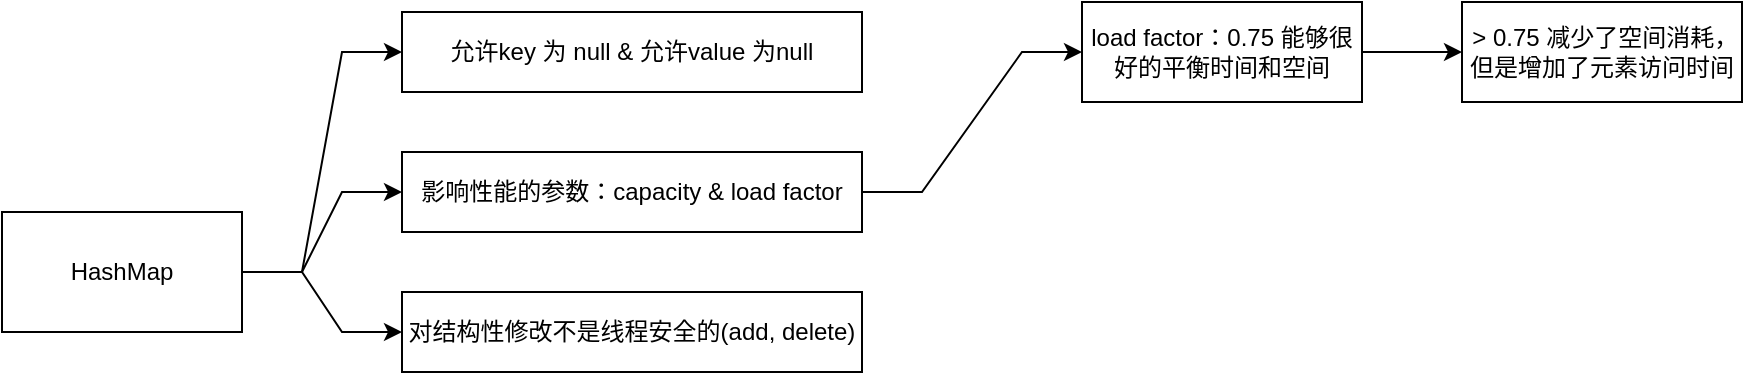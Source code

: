 <mxfile version="14.7.9" type="github" pages="6">
  <diagram id="p9fW9EU6NrqQkCEAsCpv" name="HashMap特性">
    <mxGraphModel dx="946" dy="614" grid="1" gridSize="10" guides="1" tooltips="1" connect="1" arrows="1" fold="1" page="1" pageScale="1" pageWidth="827" pageHeight="1169" math="0" shadow="0">
      <root>
        <mxCell id="EeXHLTtBkfIOa3GdazBh-0" />
        <mxCell id="EeXHLTtBkfIOa3GdazBh-1" parent="EeXHLTtBkfIOa3GdazBh-0" />
        <mxCell id="EeXHLTtBkfIOa3GdazBh-4" value="" style="edgeStyle=entityRelationEdgeStyle;rounded=0;orthogonalLoop=1;jettySize=auto;html=1;" parent="EeXHLTtBkfIOa3GdazBh-1" source="EeXHLTtBkfIOa3GdazBh-2" target="EeXHLTtBkfIOa3GdazBh-3" edge="1">
          <mxGeometry relative="1" as="geometry" />
        </mxCell>
        <mxCell id="EeXHLTtBkfIOa3GdazBh-6" style="edgeStyle=entityRelationEdgeStyle;rounded=0;orthogonalLoop=1;jettySize=auto;html=1;exitX=1;exitY=0.5;exitDx=0;exitDy=0;entryX=0;entryY=0.5;entryDx=0;entryDy=0;" parent="EeXHLTtBkfIOa3GdazBh-1" source="EeXHLTtBkfIOa3GdazBh-2" target="EeXHLTtBkfIOa3GdazBh-5" edge="1">
          <mxGeometry relative="1" as="geometry" />
        </mxCell>
        <mxCell id="EeXHLTtBkfIOa3GdazBh-12" style="edgeStyle=entityRelationEdgeStyle;rounded=0;orthogonalLoop=1;jettySize=auto;html=1;exitX=1;exitY=0.5;exitDx=0;exitDy=0;" parent="EeXHLTtBkfIOa3GdazBh-1" source="EeXHLTtBkfIOa3GdazBh-2" target="EeXHLTtBkfIOa3GdazBh-11" edge="1">
          <mxGeometry relative="1" as="geometry" />
        </mxCell>
        <mxCell id="EeXHLTtBkfIOa3GdazBh-2" value="HashMap" style="rounded=0;whiteSpace=wrap;html=1;" parent="EeXHLTtBkfIOa3GdazBh-1" vertex="1">
          <mxGeometry x="80" y="240" width="120" height="60" as="geometry" />
        </mxCell>
        <mxCell id="EeXHLTtBkfIOa3GdazBh-3" value="允许key 为 null &amp;amp; 允许value 为null" style="rounded=0;whiteSpace=wrap;html=1;" parent="EeXHLTtBkfIOa3GdazBh-1" vertex="1">
          <mxGeometry x="280" y="140" width="230" height="40" as="geometry" />
        </mxCell>
        <mxCell id="EeXHLTtBkfIOa3GdazBh-8" value="" style="edgeStyle=entityRelationEdgeStyle;rounded=0;orthogonalLoop=1;jettySize=auto;html=1;" parent="EeXHLTtBkfIOa3GdazBh-1" source="EeXHLTtBkfIOa3GdazBh-5" target="EeXHLTtBkfIOa3GdazBh-7" edge="1">
          <mxGeometry relative="1" as="geometry" />
        </mxCell>
        <mxCell id="EeXHLTtBkfIOa3GdazBh-5" value="影响性能的参数：capacity &amp;amp; load factor" style="rounded=0;whiteSpace=wrap;html=1;" parent="EeXHLTtBkfIOa3GdazBh-1" vertex="1">
          <mxGeometry x="280" y="210" width="230" height="40" as="geometry" />
        </mxCell>
        <mxCell id="EeXHLTtBkfIOa3GdazBh-10" value="" style="edgeStyle=entityRelationEdgeStyle;rounded=0;orthogonalLoop=1;jettySize=auto;html=1;" parent="EeXHLTtBkfIOa3GdazBh-1" source="EeXHLTtBkfIOa3GdazBh-7" target="EeXHLTtBkfIOa3GdazBh-9" edge="1">
          <mxGeometry relative="1" as="geometry" />
        </mxCell>
        <mxCell id="EeXHLTtBkfIOa3GdazBh-7" value="load factor：0.75 能够很好的平衡时间和空间" style="rounded=0;whiteSpace=wrap;html=1;" parent="EeXHLTtBkfIOa3GdazBh-1" vertex="1">
          <mxGeometry x="620" y="135" width="140" height="50" as="geometry" />
        </mxCell>
        <mxCell id="EeXHLTtBkfIOa3GdazBh-9" value="&amp;nbsp;&amp;gt; 0.75 减少了空间消耗，但是增加了元素访问时间" style="rounded=0;whiteSpace=wrap;html=1;" parent="EeXHLTtBkfIOa3GdazBh-1" vertex="1">
          <mxGeometry x="810" y="135" width="140" height="50" as="geometry" />
        </mxCell>
        <mxCell id="EeXHLTtBkfIOa3GdazBh-11" value="对结构性修改不是线程安全的(add, delete)" style="rounded=0;whiteSpace=wrap;html=1;" parent="EeXHLTtBkfIOa3GdazBh-1" vertex="1">
          <mxGeometry x="280" y="280" width="230" height="40" as="geometry" />
        </mxCell>
      </root>
    </mxGraphModel>
  </diagram>
  <diagram id="hzfjIlR3qatyx32ulYAV" name="HashMap-put">
    <mxGraphModel dx="946" dy="614" grid="1" gridSize="10" guides="1" tooltips="1" connect="1" arrows="1" fold="1" page="1" pageScale="1" pageWidth="827" pageHeight="1169" math="0" shadow="0">
      <root>
        <mxCell id="0" />
        <mxCell id="1" parent="0" />
        <mxCell id="SUs-a6CJwETZ14rcJxrB-38" value="" style="rounded=0;whiteSpace=wrap;html=1;strokeColor=#FF421C;fillColor=none;" parent="1" vertex="1">
          <mxGeometry x="199" y="970" width="430" height="576" as="geometry" />
        </mxCell>
        <mxCell id="SUs-a6CJwETZ14rcJxrB-83" style="edgeStyle=orthogonalEdgeStyle;rounded=0;orthogonalLoop=1;jettySize=auto;html=1;exitX=0.25;exitY=1;exitDx=0;exitDy=0;" parent="1" source="SUs-a6CJwETZ14rcJxrB-64" target="SUs-a6CJwETZ14rcJxrB-61" edge="1">
          <mxGeometry relative="1" as="geometry" />
        </mxCell>
        <mxCell id="SUs-a6CJwETZ14rcJxrB-64" value="" style="rounded=0;whiteSpace=wrap;html=1;strokeColor=#000000;fillColor=none;" parent="1" vertex="1">
          <mxGeometry x="223" y="1328" width="335" height="92" as="geometry" />
        </mxCell>
        <mxCell id="SUs-a6CJwETZ14rcJxrB-12" value="" style="rounded=0;whiteSpace=wrap;html=1;fillColor=none;dashed=1;strokeColor=#FF421C;" parent="1" vertex="1">
          <mxGeometry x="217" y="130" width="190" height="210" as="geometry" />
        </mxCell>
        <mxCell id="SUs-a6CJwETZ14rcJxrB-3" value="" style="edgeStyle=orthogonalEdgeStyle;rounded=0;orthogonalLoop=1;jettySize=auto;html=1;" parent="1" source="SUs-a6CJwETZ14rcJxrB-1" target="SUs-a6CJwETZ14rcJxrB-2" edge="1">
          <mxGeometry relative="1" as="geometry" />
        </mxCell>
        <mxCell id="SUs-a6CJwETZ14rcJxrB-1" value="put" style="rounded=0;whiteSpace=wrap;html=1;" parent="1" vertex="1">
          <mxGeometry x="267" y="70" width="80" height="30" as="geometry" />
        </mxCell>
        <mxCell id="SUs-a6CJwETZ14rcJxrB-5" value="" style="edgeStyle=orthogonalEdgeStyle;rounded=0;orthogonalLoop=1;jettySize=auto;html=1;" parent="1" source="SUs-a6CJwETZ14rcJxrB-2" target="SUs-a6CJwETZ14rcJxrB-4" edge="1">
          <mxGeometry relative="1" as="geometry" />
        </mxCell>
        <mxCell id="SUs-a6CJwETZ14rcJxrB-2" value="table为空？" style="rhombus;whiteSpace=wrap;html=1;" parent="1" vertex="1">
          <mxGeometry x="252" y="150" width="110" height="60" as="geometry" />
        </mxCell>
        <mxCell id="SUs-a6CJwETZ14rcJxrB-7" value="" style="edgeStyle=orthogonalEdgeStyle;rounded=0;orthogonalLoop=1;jettySize=auto;html=1;" parent="1" source="SUs-a6CJwETZ14rcJxrB-4" target="SUs-a6CJwETZ14rcJxrB-6" edge="1">
          <mxGeometry relative="1" as="geometry" />
        </mxCell>
        <mxCell id="SUs-a6CJwETZ14rcJxrB-4" value="调用resize，可以初始化table" style="rounded=0;whiteSpace=wrap;html=1;" parent="1" vertex="1">
          <mxGeometry x="252" y="260" width="110" height="50" as="geometry" />
        </mxCell>
        <mxCell id="SUs-a6CJwETZ14rcJxrB-11" value="" style="edgeStyle=orthogonalEdgeStyle;rounded=0;orthogonalLoop=1;jettySize=auto;html=1;" parent="1" source="SUs-a6CJwETZ14rcJxrB-6" target="SUs-a6CJwETZ14rcJxrB-10" edge="1">
          <mxGeometry relative="1" as="geometry" />
        </mxCell>
        <mxCell id="SUs-a6CJwETZ14rcJxrB-6" value="计算key的hash值 i" style="rounded=0;whiteSpace=wrap;html=1;" parent="1" vertex="1">
          <mxGeometry x="243" y="380" width="128" height="40" as="geometry" />
        </mxCell>
        <mxCell id="SUs-a6CJwETZ14rcJxrB-14" value="&lt;font style=&quot;font-size: 12px&quot;&gt;Y&lt;/font&gt;" style="edgeStyle=orthogonalEdgeStyle;rounded=0;orthogonalLoop=1;jettySize=auto;html=1;" parent="1" source="SUs-a6CJwETZ14rcJxrB-10" target="SUs-a6CJwETZ14rcJxrB-13" edge="1">
          <mxGeometry relative="1" as="geometry" />
        </mxCell>
        <mxCell id="SUs-a6CJwETZ14rcJxrB-16" value="" style="edgeStyle=orthogonalEdgeStyle;rounded=0;orthogonalLoop=1;jettySize=auto;html=1;" parent="1" source="SUs-a6CJwETZ14rcJxrB-10" edge="1">
          <mxGeometry relative="1" as="geometry">
            <mxPoint x="307" y="610" as="targetPoint" />
          </mxGeometry>
        </mxCell>
        <mxCell id="SUs-a6CJwETZ14rcJxrB-17" value="N" style="text;html=1;align=center;verticalAlign=middle;resizable=0;points=[];;labelBackgroundColor=#ffffff;" parent="SUs-a6CJwETZ14rcJxrB-16" vertex="1" connectable="0">
          <mxGeometry x="-0.12" relative="1" as="geometry">
            <mxPoint as="offset" />
          </mxGeometry>
        </mxCell>
        <mxCell id="SUs-a6CJwETZ14rcJxrB-10" value="槽 ( table[ i ] ) 空？" style="rhombus;whiteSpace=wrap;html=1;" parent="1" vertex="1">
          <mxGeometry x="234.5" y="480" width="145" height="60" as="geometry" />
        </mxCell>
        <mxCell id="SUs-a6CJwETZ14rcJxrB-13" value="table[ i ] = new Node" style="rounded=0;whiteSpace=wrap;html=1;" parent="1" vertex="1">
          <mxGeometry x="467" y="490" width="128" height="40" as="geometry" />
        </mxCell>
        <mxCell id="SUs-a6CJwETZ14rcJxrB-22" value="&lt;font style=&quot;font-size: 12px&quot;&gt;Y&lt;/font&gt;" style="edgeStyle=orthogonalEdgeStyle;rounded=0;orthogonalLoop=1;jettySize=auto;html=1;entryX=0;entryY=0.5;entryDx=0;entryDy=0;" parent="1" source="SUs-a6CJwETZ14rcJxrB-18" target="SUs-a6CJwETZ14rcJxrB-20" edge="1">
          <mxGeometry relative="1" as="geometry">
            <mxPoint x="448.5" y="655" as="targetPoint" />
          </mxGeometry>
        </mxCell>
        <mxCell id="SUs-a6CJwETZ14rcJxrB-24" value="&lt;font style=&quot;font-size: 12px&quot;&gt;N&lt;/font&gt;" style="edgeStyle=orthogonalEdgeStyle;rounded=0;orthogonalLoop=1;jettySize=auto;html=1;entryX=0.5;entryY=0;entryDx=0;entryDy=0;" parent="1" source="SUs-a6CJwETZ14rcJxrB-18" target="SUs-a6CJwETZ14rcJxrB-26" edge="1">
          <mxGeometry relative="1" as="geometry">
            <mxPoint x="307" y="790" as="targetPoint" />
          </mxGeometry>
        </mxCell>
        <mxCell id="SUs-a6CJwETZ14rcJxrB-18" value="判断 table[ i ] 和当前key相同？" style="rhombus;whiteSpace=wrap;html=1;" parent="1" vertex="1">
          <mxGeometry x="245.5" y="610" width="123" height="90" as="geometry" />
        </mxCell>
        <mxCell id="SUs-a6CJwETZ14rcJxrB-20" value="e = p = table[ i ]" style="rounded=0;whiteSpace=wrap;html=1;" parent="1" vertex="1">
          <mxGeometry x="467" y="635" width="128" height="40" as="geometry" />
        </mxCell>
        <mxCell id="SUs-a6CJwETZ14rcJxrB-29" value="" style="edgeStyle=orthogonalEdgeStyle;rounded=0;orthogonalLoop=1;jettySize=auto;html=1;entryX=0;entryY=0.5;entryDx=0;entryDy=0;" parent="1" source="SUs-a6CJwETZ14rcJxrB-26" target="SUs-a6CJwETZ14rcJxrB-27" edge="1">
          <mxGeometry relative="1" as="geometry">
            <mxPoint x="453" y="840" as="targetPoint" />
          </mxGeometry>
        </mxCell>
        <mxCell id="SUs-a6CJwETZ14rcJxrB-30" value="Y" style="text;html=1;align=center;verticalAlign=middle;resizable=0;points=[];;labelBackgroundColor=#ffffff;" parent="SUs-a6CJwETZ14rcJxrB-29" vertex="1" connectable="0">
          <mxGeometry x="0.106" y="-1" relative="1" as="geometry">
            <mxPoint as="offset" />
          </mxGeometry>
        </mxCell>
        <mxCell id="SUs-a6CJwETZ14rcJxrB-32" value="" style="edgeStyle=orthogonalEdgeStyle;rounded=0;orthogonalLoop=1;jettySize=auto;html=1;entryX=0.25;entryY=0;entryDx=0;entryDy=0;" parent="1" source="SUs-a6CJwETZ14rcJxrB-26" target="SUs-a6CJwETZ14rcJxrB-38" edge="1">
          <mxGeometry relative="1" as="geometry">
            <mxPoint x="307" y="960" as="targetPoint" />
            <Array as="points" />
          </mxGeometry>
        </mxCell>
        <mxCell id="SUs-a6CJwETZ14rcJxrB-33" value="N" style="text;html=1;align=center;verticalAlign=middle;resizable=0;points=[];;labelBackgroundColor=#ffffff;" parent="SUs-a6CJwETZ14rcJxrB-32" vertex="1" connectable="0">
          <mxGeometry x="-0.114" relative="1" as="geometry">
            <mxPoint as="offset" />
          </mxGeometry>
        </mxCell>
        <mxCell id="SUs-a6CJwETZ14rcJxrB-26" value="当前节点是树节点？" style="rhombus;whiteSpace=wrap;html=1;" parent="1" vertex="1">
          <mxGeometry x="241" y="790" width="132" height="100" as="geometry" />
        </mxCell>
        <mxCell id="SUs-a6CJwETZ14rcJxrB-27" value="把该节点添加到树中" style="rounded=0;whiteSpace=wrap;html=1;" parent="1" vertex="1">
          <mxGeometry x="467" y="820" width="128" height="40" as="geometry" />
        </mxCell>
        <mxCell id="SUs-a6CJwETZ14rcJxrB-35" value="此时已经说明这个节点是链表节点" style="text;html=1;strokeColor=none;fillColor=none;align=center;verticalAlign=middle;whiteSpace=wrap;rounded=0;dashed=1;" parent="1" vertex="1">
          <mxGeometry x="190" y="910" width="102" height="30" as="geometry" />
        </mxCell>
        <mxCell id="SUs-a6CJwETZ14rcJxrB-68" style="edgeStyle=orthogonalEdgeStyle;rounded=0;orthogonalLoop=1;jettySize=auto;html=1;exitX=0.25;exitY=1;exitDx=0;exitDy=0;entryX=0.5;entryY=0;entryDx=0;entryDy=0;" parent="1" source="SUs-a6CJwETZ14rcJxrB-38" target="SUs-a6CJwETZ14rcJxrB-67" edge="1">
          <mxGeometry relative="1" as="geometry" />
        </mxCell>
        <mxCell id="SUs-a6CJwETZ14rcJxrB-45" style="edgeStyle=orthogonalEdgeStyle;rounded=0;orthogonalLoop=1;jettySize=auto;html=1;exitX=0.5;exitY=1;exitDx=0;exitDy=0;entryX=0.5;entryY=0;entryDx=0;entryDy=0;" parent="1" source="SUs-a6CJwETZ14rcJxrB-41" target="SUs-a6CJwETZ14rcJxrB-44" edge="1">
          <mxGeometry relative="1" as="geometry" />
        </mxCell>
        <mxCell id="SUs-a6CJwETZ14rcJxrB-41" value="当前节点table[ i ]" style="rounded=0;whiteSpace=wrap;html=1;strokeColor=#000000;fillColor=none;" parent="1" vertex="1">
          <mxGeometry x="259" y="990" width="96" height="30" as="geometry" />
        </mxCell>
        <mxCell id="SUs-a6CJwETZ14rcJxrB-49" value="" style="edgeStyle=orthogonalEdgeStyle;rounded=0;orthogonalLoop=1;jettySize=auto;html=1;" parent="1" source="SUs-a6CJwETZ14rcJxrB-44" target="SUs-a6CJwETZ14rcJxrB-48" edge="1">
          <mxGeometry relative="1" as="geometry" />
        </mxCell>
        <mxCell id="SUs-a6CJwETZ14rcJxrB-50" value="N" style="text;html=1;align=center;verticalAlign=middle;resizable=0;points=[];;labelBackgroundColor=#ffffff;" parent="SUs-a6CJwETZ14rcJxrB-49" vertex="1" connectable="0">
          <mxGeometry x="-0.171" y="1" relative="1" as="geometry">
            <mxPoint as="offset" />
          </mxGeometry>
        </mxCell>
        <mxCell id="SUs-a6CJwETZ14rcJxrB-44" value="有后继节点？" style="rhombus;whiteSpace=wrap;html=1;" parent="1" vertex="1">
          <mxGeometry x="244" y="1060" width="126" height="70" as="geometry" />
        </mxCell>
        <mxCell id="SUs-a6CJwETZ14rcJxrB-65" value="" style="edgeStyle=orthogonalEdgeStyle;rounded=0;orthogonalLoop=1;jettySize=auto;html=1;entryX=0.25;entryY=0;entryDx=0;entryDy=0;" parent="1" source="SUs-a6CJwETZ14rcJxrB-48" target="SUs-a6CJwETZ14rcJxrB-64" edge="1">
          <mxGeometry relative="1" as="geometry" />
        </mxCell>
        <mxCell id="SUs-a6CJwETZ14rcJxrB-48" value="创建新的Node作为后继节点" style="rounded=0;whiteSpace=wrap;html=1;strokeColor=#000000;fillColor=none;" parent="1" vertex="1">
          <mxGeometry x="247" y="1200" width="120" height="60" as="geometry" />
        </mxCell>
        <mxCell id="SUs-a6CJwETZ14rcJxrB-54" value="" style="edgeStyle=orthogonalEdgeStyle;rounded=0;orthogonalLoop=1;jettySize=auto;html=1;entryX=0;entryY=0.5;entryDx=0;entryDy=0;" parent="1" source="SUs-a6CJwETZ14rcJxrB-51" target="SUs-a6CJwETZ14rcJxrB-55" edge="1">
          <mxGeometry relative="1" as="geometry">
            <mxPoint x="450" y="1375" as="targetPoint" />
          </mxGeometry>
        </mxCell>
        <mxCell id="SUs-a6CJwETZ14rcJxrB-56" value="Y" style="text;html=1;align=center;verticalAlign=middle;resizable=0;points=[];;labelBackgroundColor=#ffffff;" parent="SUs-a6CJwETZ14rcJxrB-54" vertex="1" connectable="0">
          <mxGeometry x="-0.246" y="1" relative="1" as="geometry">
            <mxPoint as="offset" />
          </mxGeometry>
        </mxCell>
        <mxCell id="SUs-a6CJwETZ14rcJxrB-51" value="节点树大于7" style="rhombus;whiteSpace=wrap;html=1;" parent="1" vertex="1">
          <mxGeometry x="244" y="1340" width="126" height="70" as="geometry" />
        </mxCell>
        <mxCell id="SUs-a6CJwETZ14rcJxrB-55" value="转成红黑树" style="rounded=0;whiteSpace=wrap;html=1;strokeColor=#000000;fillColor=none;" parent="1" vertex="1">
          <mxGeometry x="431" y="1357.5" width="100" height="35" as="geometry" />
        </mxCell>
        <mxCell id="SUs-a6CJwETZ14rcJxrB-80" style="edgeStyle=orthogonalEdgeStyle;rounded=0;orthogonalLoop=1;jettySize=auto;html=1;exitX=0.5;exitY=1;exitDx=0;exitDy=0;entryX=0.249;entryY=0.955;entryDx=0;entryDy=0;entryPerimeter=0;" parent="1" source="SUs-a6CJwETZ14rcJxrB-61" edge="1">
          <mxGeometry relative="1" as="geometry">
            <mxPoint x="307" y="1546" as="targetPoint" />
          </mxGeometry>
        </mxCell>
        <mxCell id="SUs-a6CJwETZ14rcJxrB-84" value="Y" style="text;html=1;align=center;verticalAlign=middle;resizable=0;points=[];;labelBackgroundColor=#ffffff;" parent="SUs-a6CJwETZ14rcJxrB-80" vertex="1" connectable="0">
          <mxGeometry x="-0.2" relative="1" as="geometry">
            <mxPoint as="offset" />
          </mxGeometry>
        </mxCell>
        <mxCell id="SUs-a6CJwETZ14rcJxrB-61" value="找到当前key？" style="rhombus;whiteSpace=wrap;html=1;" parent="1" vertex="1">
          <mxGeometry x="244" y="1441" width="126" height="70" as="geometry" />
        </mxCell>
        <mxCell id="SUs-a6CJwETZ14rcJxrB-70" value="" style="edgeStyle=orthogonalEdgeStyle;rounded=0;orthogonalLoop=1;jettySize=auto;html=1;entryX=0;entryY=0.5;entryDx=0;entryDy=0;" parent="1" source="SUs-a6CJwETZ14rcJxrB-67" target="SUs-a6CJwETZ14rcJxrB-71" edge="1">
          <mxGeometry relative="1" as="geometry">
            <mxPoint x="467" y="1645" as="targetPoint" />
          </mxGeometry>
        </mxCell>
        <mxCell id="SUs-a6CJwETZ14rcJxrB-73" value="" style="edgeStyle=orthogonalEdgeStyle;rounded=0;orthogonalLoop=1;jettySize=auto;html=1;entryX=0.5;entryY=0;entryDx=0;entryDy=0;" parent="1" source="SUs-a6CJwETZ14rcJxrB-67" target="SUs-a6CJwETZ14rcJxrB-74" edge="1">
          <mxGeometry relative="1" as="geometry">
            <mxPoint x="307" y="1770" as="targetPoint" />
          </mxGeometry>
        </mxCell>
        <mxCell id="SUs-a6CJwETZ14rcJxrB-75" value="N" style="text;html=1;align=center;verticalAlign=middle;resizable=0;points=[];;labelBackgroundColor=#ffffff;" parent="SUs-a6CJwETZ14rcJxrB-73" vertex="1" connectable="0">
          <mxGeometry x="-0.012" relative="1" as="geometry">
            <mxPoint as="offset" />
          </mxGeometry>
        </mxCell>
        <mxCell id="SUs-a6CJwETZ14rcJxrB-67" value="是否需要扩容？" style="rhombus;whiteSpace=wrap;html=1;strokeColor=#000000;fillColor=none;" parent="1" vertex="1">
          <mxGeometry x="227" y="1600" width="160" height="90" as="geometry" />
        </mxCell>
        <mxCell id="SUs-a6CJwETZ14rcJxrB-76" style="edgeStyle=orthogonalEdgeStyle;rounded=0;orthogonalLoop=1;jettySize=auto;html=1;exitX=1;exitY=0.5;exitDx=0;exitDy=0;entryX=1;entryY=0.5;entryDx=0;entryDy=0;" parent="1" source="SUs-a6CJwETZ14rcJxrB-71" target="SUs-a6CJwETZ14rcJxrB-74" edge="1">
          <mxGeometry relative="1" as="geometry" />
        </mxCell>
        <mxCell id="SUs-a6CJwETZ14rcJxrB-71" value="扩容" style="rounded=0;whiteSpace=wrap;html=1;strokeColor=#000000;fillColor=none;" parent="1" vertex="1">
          <mxGeometry x="481" y="1615" width="120" height="60" as="geometry" />
        </mxCell>
        <mxCell id="SUs-a6CJwETZ14rcJxrB-74" value="结束" style="rounded=0;whiteSpace=wrap;html=1;strokeColor=#000000;fillColor=none;" parent="1" vertex="1">
          <mxGeometry x="246.5" y="1773" width="120" height="60" as="geometry" />
        </mxCell>
        <mxCell id="SUs-a6CJwETZ14rcJxrB-82" value="链表循环" style="text;html=1;align=center;verticalAlign=middle;resizable=0;points=[];;autosize=1;" parent="1" vertex="1">
          <mxGeometry x="552" y="955" width="60" height="20" as="geometry" />
        </mxCell>
        <mxCell id="SUs-a6CJwETZ14rcJxrB-85" value="&lt;h1&gt;PUT&lt;/h1&gt;&lt;p&gt;Lorem ipsum dolor sit amet, consectetur adipisicing elit, sed do eiusmod tempor incididunt ut labore et dolore magna aliqua.&lt;/p&gt;" style="text;html=1;strokeColor=none;fillColor=none;spacing=5;spacingTop=-20;whiteSpace=wrap;overflow=hidden;rounded=0;" parent="1" vertex="1">
          <mxGeometry x="436" y="120" width="190" height="120" as="geometry" />
        </mxCell>
      </root>
    </mxGraphModel>
  </diagram>
  <diagram name="HashMap-get" id="yykM8dNvPueR-fUnLYyE">
    <mxGraphModel dx="1426" dy="794" grid="1" gridSize="10" guides="1" tooltips="1" connect="1" arrows="1" fold="1" page="1" pageScale="1" pageWidth="827" pageHeight="1169" math="0" shadow="0">
      <root>
        <mxCell id="BCgKLMXGdi2alAqjuUeB-0" />
        <mxCell id="BCgKLMXGdi2alAqjuUeB-1" parent="BCgKLMXGdi2alAqjuUeB-0" />
        <mxCell id="BCgKLMXGdi2alAqjuUeB-2" value="" style="rounded=0;whiteSpace=wrap;html=1;strokeColor=#FF421C;fillColor=none;" vertex="1" parent="BCgKLMXGdi2alAqjuUeB-1">
          <mxGeometry x="199" y="970" width="430" height="576" as="geometry" />
        </mxCell>
        <mxCell id="BCgKLMXGdi2alAqjuUeB-3" style="edgeStyle=orthogonalEdgeStyle;rounded=0;orthogonalLoop=1;jettySize=auto;html=1;exitX=0.25;exitY=1;exitDx=0;exitDy=0;" edge="1" parent="BCgKLMXGdi2alAqjuUeB-1" source="BCgKLMXGdi2alAqjuUeB-4" target="BCgKLMXGdi2alAqjuUeB-44">
          <mxGeometry relative="1" as="geometry" />
        </mxCell>
        <mxCell id="BCgKLMXGdi2alAqjuUeB-4" value="" style="rounded=0;whiteSpace=wrap;html=1;strokeColor=#000000;fillColor=none;" vertex="1" parent="BCgKLMXGdi2alAqjuUeB-1">
          <mxGeometry x="223" y="1328" width="335" height="92" as="geometry" />
        </mxCell>
        <mxCell id="BCgKLMXGdi2alAqjuUeB-5" value="" style="rounded=0;whiteSpace=wrap;html=1;fillColor=none;dashed=1;strokeColor=#FF421C;" vertex="1" parent="BCgKLMXGdi2alAqjuUeB-1">
          <mxGeometry x="217" y="130" width="190" height="210" as="geometry" />
        </mxCell>
        <mxCell id="BCgKLMXGdi2alAqjuUeB-6" value="" style="edgeStyle=orthogonalEdgeStyle;rounded=0;orthogonalLoop=1;jettySize=auto;html=1;" edge="1" parent="BCgKLMXGdi2alAqjuUeB-1" source="BCgKLMXGdi2alAqjuUeB-7" target="BCgKLMXGdi2alAqjuUeB-9">
          <mxGeometry relative="1" as="geometry" />
        </mxCell>
        <mxCell id="BCgKLMXGdi2alAqjuUeB-7" value="put" style="rounded=0;whiteSpace=wrap;html=1;" vertex="1" parent="BCgKLMXGdi2alAqjuUeB-1">
          <mxGeometry x="267" y="70" width="80" height="30" as="geometry" />
        </mxCell>
        <mxCell id="BCgKLMXGdi2alAqjuUeB-8" value="" style="edgeStyle=orthogonalEdgeStyle;rounded=0;orthogonalLoop=1;jettySize=auto;html=1;" edge="1" parent="BCgKLMXGdi2alAqjuUeB-1" source="BCgKLMXGdi2alAqjuUeB-9" target="BCgKLMXGdi2alAqjuUeB-11">
          <mxGeometry relative="1" as="geometry" />
        </mxCell>
        <mxCell id="BCgKLMXGdi2alAqjuUeB-9" value="table为空？" style="rhombus;whiteSpace=wrap;html=1;" vertex="1" parent="BCgKLMXGdi2alAqjuUeB-1">
          <mxGeometry x="252" y="150" width="110" height="60" as="geometry" />
        </mxCell>
        <mxCell id="BCgKLMXGdi2alAqjuUeB-10" value="" style="edgeStyle=orthogonalEdgeStyle;rounded=0;orthogonalLoop=1;jettySize=auto;html=1;" edge="1" parent="BCgKLMXGdi2alAqjuUeB-1" source="BCgKLMXGdi2alAqjuUeB-11" target="BCgKLMXGdi2alAqjuUeB-13">
          <mxGeometry relative="1" as="geometry" />
        </mxCell>
        <mxCell id="BCgKLMXGdi2alAqjuUeB-11" value="调用resize，可以初始化table" style="rounded=0;whiteSpace=wrap;html=1;" vertex="1" parent="BCgKLMXGdi2alAqjuUeB-1">
          <mxGeometry x="252" y="260" width="110" height="50" as="geometry" />
        </mxCell>
        <mxCell id="BCgKLMXGdi2alAqjuUeB-12" value="" style="edgeStyle=orthogonalEdgeStyle;rounded=0;orthogonalLoop=1;jettySize=auto;html=1;" edge="1" parent="BCgKLMXGdi2alAqjuUeB-1" source="BCgKLMXGdi2alAqjuUeB-13" target="BCgKLMXGdi2alAqjuUeB-17">
          <mxGeometry relative="1" as="geometry" />
        </mxCell>
        <mxCell id="BCgKLMXGdi2alAqjuUeB-13" value="计算key的hash值 i" style="rounded=0;whiteSpace=wrap;html=1;" vertex="1" parent="BCgKLMXGdi2alAqjuUeB-1">
          <mxGeometry x="243" y="380" width="128" height="40" as="geometry" />
        </mxCell>
        <mxCell id="BCgKLMXGdi2alAqjuUeB-14" value="&lt;font style=&quot;font-size: 12px&quot;&gt;Y&lt;/font&gt;" style="edgeStyle=orthogonalEdgeStyle;rounded=0;orthogonalLoop=1;jettySize=auto;html=1;" edge="1" parent="BCgKLMXGdi2alAqjuUeB-1" source="BCgKLMXGdi2alAqjuUeB-17" target="BCgKLMXGdi2alAqjuUeB-18">
          <mxGeometry relative="1" as="geometry" />
        </mxCell>
        <mxCell id="BCgKLMXGdi2alAqjuUeB-15" value="" style="edgeStyle=orthogonalEdgeStyle;rounded=0;orthogonalLoop=1;jettySize=auto;html=1;" edge="1" parent="BCgKLMXGdi2alAqjuUeB-1" source="BCgKLMXGdi2alAqjuUeB-17">
          <mxGeometry relative="1" as="geometry">
            <mxPoint x="307" y="610" as="targetPoint" />
          </mxGeometry>
        </mxCell>
        <mxCell id="BCgKLMXGdi2alAqjuUeB-16" value="N" style="text;html=1;align=center;verticalAlign=middle;resizable=0;points=[];;labelBackgroundColor=#ffffff;" vertex="1" connectable="0" parent="BCgKLMXGdi2alAqjuUeB-15">
          <mxGeometry x="-0.12" relative="1" as="geometry">
            <mxPoint as="offset" />
          </mxGeometry>
        </mxCell>
        <mxCell id="BCgKLMXGdi2alAqjuUeB-17" value="槽 ( table[ i ] ) 空？" style="rhombus;whiteSpace=wrap;html=1;" vertex="1" parent="BCgKLMXGdi2alAqjuUeB-1">
          <mxGeometry x="234.5" y="480" width="145" height="60" as="geometry" />
        </mxCell>
        <mxCell id="BCgKLMXGdi2alAqjuUeB-18" value="table[ i ] = new Node" style="rounded=0;whiteSpace=wrap;html=1;" vertex="1" parent="BCgKLMXGdi2alAqjuUeB-1">
          <mxGeometry x="467" y="490" width="128" height="40" as="geometry" />
        </mxCell>
        <mxCell id="BCgKLMXGdi2alAqjuUeB-19" value="&lt;font style=&quot;font-size: 12px&quot;&gt;Y&lt;/font&gt;" style="edgeStyle=orthogonalEdgeStyle;rounded=0;orthogonalLoop=1;jettySize=auto;html=1;entryX=0;entryY=0.5;entryDx=0;entryDy=0;" edge="1" parent="BCgKLMXGdi2alAqjuUeB-1" source="BCgKLMXGdi2alAqjuUeB-21" target="BCgKLMXGdi2alAqjuUeB-22">
          <mxGeometry relative="1" as="geometry">
            <mxPoint x="448.5" y="655" as="targetPoint" />
          </mxGeometry>
        </mxCell>
        <mxCell id="BCgKLMXGdi2alAqjuUeB-20" value="&lt;font style=&quot;font-size: 12px&quot;&gt;N&lt;/font&gt;" style="edgeStyle=orthogonalEdgeStyle;rounded=0;orthogonalLoop=1;jettySize=auto;html=1;entryX=0.5;entryY=0;entryDx=0;entryDy=0;" edge="1" parent="BCgKLMXGdi2alAqjuUeB-1" source="BCgKLMXGdi2alAqjuUeB-21" target="BCgKLMXGdi2alAqjuUeB-27">
          <mxGeometry relative="1" as="geometry">
            <mxPoint x="307" y="790" as="targetPoint" />
          </mxGeometry>
        </mxCell>
        <mxCell id="BCgKLMXGdi2alAqjuUeB-21" value="判断 table[ i ] 和当前key相同？" style="rhombus;whiteSpace=wrap;html=1;" vertex="1" parent="BCgKLMXGdi2alAqjuUeB-1">
          <mxGeometry x="245.5" y="610" width="123" height="90" as="geometry" />
        </mxCell>
        <mxCell id="BCgKLMXGdi2alAqjuUeB-22" value="e = p = table[ i ]" style="rounded=0;whiteSpace=wrap;html=1;" vertex="1" parent="BCgKLMXGdi2alAqjuUeB-1">
          <mxGeometry x="467" y="635" width="128" height="40" as="geometry" />
        </mxCell>
        <mxCell id="BCgKLMXGdi2alAqjuUeB-23" value="" style="edgeStyle=orthogonalEdgeStyle;rounded=0;orthogonalLoop=1;jettySize=auto;html=1;entryX=0;entryY=0.5;entryDx=0;entryDy=0;" edge="1" parent="BCgKLMXGdi2alAqjuUeB-1" source="BCgKLMXGdi2alAqjuUeB-27" target="BCgKLMXGdi2alAqjuUeB-28">
          <mxGeometry relative="1" as="geometry">
            <mxPoint x="453" y="840" as="targetPoint" />
          </mxGeometry>
        </mxCell>
        <mxCell id="BCgKLMXGdi2alAqjuUeB-24" value="Y" style="text;html=1;align=center;verticalAlign=middle;resizable=0;points=[];;labelBackgroundColor=#ffffff;" vertex="1" connectable="0" parent="BCgKLMXGdi2alAqjuUeB-23">
          <mxGeometry x="0.106" y="-1" relative="1" as="geometry">
            <mxPoint as="offset" />
          </mxGeometry>
        </mxCell>
        <mxCell id="BCgKLMXGdi2alAqjuUeB-25" value="" style="edgeStyle=orthogonalEdgeStyle;rounded=0;orthogonalLoop=1;jettySize=auto;html=1;entryX=0.25;entryY=0;entryDx=0;entryDy=0;" edge="1" parent="BCgKLMXGdi2alAqjuUeB-1" source="BCgKLMXGdi2alAqjuUeB-27" target="BCgKLMXGdi2alAqjuUeB-2">
          <mxGeometry relative="1" as="geometry">
            <mxPoint x="307" y="960" as="targetPoint" />
            <Array as="points" />
          </mxGeometry>
        </mxCell>
        <mxCell id="BCgKLMXGdi2alAqjuUeB-26" value="N" style="text;html=1;align=center;verticalAlign=middle;resizable=0;points=[];;labelBackgroundColor=#ffffff;" vertex="1" connectable="0" parent="BCgKLMXGdi2alAqjuUeB-25">
          <mxGeometry x="-0.114" relative="1" as="geometry">
            <mxPoint as="offset" />
          </mxGeometry>
        </mxCell>
        <mxCell id="BCgKLMXGdi2alAqjuUeB-27" value="当前节点是树节点？" style="rhombus;whiteSpace=wrap;html=1;" vertex="1" parent="BCgKLMXGdi2alAqjuUeB-1">
          <mxGeometry x="241" y="790" width="132" height="100" as="geometry" />
        </mxCell>
        <mxCell id="BCgKLMXGdi2alAqjuUeB-28" value="把该节点添加到树中" style="rounded=0;whiteSpace=wrap;html=1;" vertex="1" parent="BCgKLMXGdi2alAqjuUeB-1">
          <mxGeometry x="467" y="820" width="128" height="40" as="geometry" />
        </mxCell>
        <mxCell id="BCgKLMXGdi2alAqjuUeB-29" value="此时已经说明这个节点是链表节点" style="text;html=1;strokeColor=none;fillColor=none;align=center;verticalAlign=middle;whiteSpace=wrap;rounded=0;dashed=1;" vertex="1" parent="BCgKLMXGdi2alAqjuUeB-1">
          <mxGeometry x="190" y="910" width="102" height="30" as="geometry" />
        </mxCell>
        <mxCell id="BCgKLMXGdi2alAqjuUeB-30" style="edgeStyle=orthogonalEdgeStyle;rounded=0;orthogonalLoop=1;jettySize=auto;html=1;exitX=0.25;exitY=1;exitDx=0;exitDy=0;entryX=0.5;entryY=0;entryDx=0;entryDy=0;" edge="1" parent="BCgKLMXGdi2alAqjuUeB-1" source="BCgKLMXGdi2alAqjuUeB-2" target="BCgKLMXGdi2alAqjuUeB-48">
          <mxGeometry relative="1" as="geometry" />
        </mxCell>
        <mxCell id="BCgKLMXGdi2alAqjuUeB-31" style="edgeStyle=orthogonalEdgeStyle;rounded=0;orthogonalLoop=1;jettySize=auto;html=1;exitX=0.5;exitY=1;exitDx=0;exitDy=0;entryX=0.5;entryY=0;entryDx=0;entryDy=0;" edge="1" parent="BCgKLMXGdi2alAqjuUeB-1" source="BCgKLMXGdi2alAqjuUeB-32" target="BCgKLMXGdi2alAqjuUeB-35">
          <mxGeometry relative="1" as="geometry" />
        </mxCell>
        <mxCell id="BCgKLMXGdi2alAqjuUeB-32" value="当前节点table[ i ]" style="rounded=0;whiteSpace=wrap;html=1;strokeColor=#000000;fillColor=none;" vertex="1" parent="BCgKLMXGdi2alAqjuUeB-1">
          <mxGeometry x="259" y="990" width="96" height="30" as="geometry" />
        </mxCell>
        <mxCell id="BCgKLMXGdi2alAqjuUeB-33" value="" style="edgeStyle=orthogonalEdgeStyle;rounded=0;orthogonalLoop=1;jettySize=auto;html=1;" edge="1" parent="BCgKLMXGdi2alAqjuUeB-1" source="BCgKLMXGdi2alAqjuUeB-35" target="BCgKLMXGdi2alAqjuUeB-37">
          <mxGeometry relative="1" as="geometry" />
        </mxCell>
        <mxCell id="BCgKLMXGdi2alAqjuUeB-34" value="N" style="text;html=1;align=center;verticalAlign=middle;resizable=0;points=[];;labelBackgroundColor=#ffffff;" vertex="1" connectable="0" parent="BCgKLMXGdi2alAqjuUeB-33">
          <mxGeometry x="-0.171" y="1" relative="1" as="geometry">
            <mxPoint as="offset" />
          </mxGeometry>
        </mxCell>
        <mxCell id="BCgKLMXGdi2alAqjuUeB-35" value="有后继节点？" style="rhombus;whiteSpace=wrap;html=1;" vertex="1" parent="BCgKLMXGdi2alAqjuUeB-1">
          <mxGeometry x="244" y="1060" width="126" height="70" as="geometry" />
        </mxCell>
        <mxCell id="BCgKLMXGdi2alAqjuUeB-36" value="" style="edgeStyle=orthogonalEdgeStyle;rounded=0;orthogonalLoop=1;jettySize=auto;html=1;entryX=0.25;entryY=0;entryDx=0;entryDy=0;" edge="1" parent="BCgKLMXGdi2alAqjuUeB-1" source="BCgKLMXGdi2alAqjuUeB-37" target="BCgKLMXGdi2alAqjuUeB-4">
          <mxGeometry relative="1" as="geometry" />
        </mxCell>
        <mxCell id="BCgKLMXGdi2alAqjuUeB-37" value="创建新的Node作为后继节点" style="rounded=0;whiteSpace=wrap;html=1;strokeColor=#000000;fillColor=none;" vertex="1" parent="BCgKLMXGdi2alAqjuUeB-1">
          <mxGeometry x="247" y="1200" width="120" height="60" as="geometry" />
        </mxCell>
        <mxCell id="BCgKLMXGdi2alAqjuUeB-38" value="" style="edgeStyle=orthogonalEdgeStyle;rounded=0;orthogonalLoop=1;jettySize=auto;html=1;entryX=0;entryY=0.5;entryDx=0;entryDy=0;" edge="1" parent="BCgKLMXGdi2alAqjuUeB-1" source="BCgKLMXGdi2alAqjuUeB-40" target="BCgKLMXGdi2alAqjuUeB-41">
          <mxGeometry relative="1" as="geometry">
            <mxPoint x="450" y="1375" as="targetPoint" />
          </mxGeometry>
        </mxCell>
        <mxCell id="BCgKLMXGdi2alAqjuUeB-39" value="Y" style="text;html=1;align=center;verticalAlign=middle;resizable=0;points=[];;labelBackgroundColor=#ffffff;" vertex="1" connectable="0" parent="BCgKLMXGdi2alAqjuUeB-38">
          <mxGeometry x="-0.246" y="1" relative="1" as="geometry">
            <mxPoint as="offset" />
          </mxGeometry>
        </mxCell>
        <mxCell id="BCgKLMXGdi2alAqjuUeB-40" value="节点树大于7" style="rhombus;whiteSpace=wrap;html=1;" vertex="1" parent="BCgKLMXGdi2alAqjuUeB-1">
          <mxGeometry x="244" y="1340" width="126" height="70" as="geometry" />
        </mxCell>
        <mxCell id="BCgKLMXGdi2alAqjuUeB-41" value="转成红黑树" style="rounded=0;whiteSpace=wrap;html=1;strokeColor=#000000;fillColor=none;" vertex="1" parent="BCgKLMXGdi2alAqjuUeB-1">
          <mxGeometry x="431" y="1357.5" width="100" height="35" as="geometry" />
        </mxCell>
        <mxCell id="BCgKLMXGdi2alAqjuUeB-42" style="edgeStyle=orthogonalEdgeStyle;rounded=0;orthogonalLoop=1;jettySize=auto;html=1;exitX=0.5;exitY=1;exitDx=0;exitDy=0;entryX=0.249;entryY=0.955;entryDx=0;entryDy=0;entryPerimeter=0;" edge="1" parent="BCgKLMXGdi2alAqjuUeB-1" source="BCgKLMXGdi2alAqjuUeB-44">
          <mxGeometry relative="1" as="geometry">
            <mxPoint x="307" y="1546" as="targetPoint" />
          </mxGeometry>
        </mxCell>
        <mxCell id="BCgKLMXGdi2alAqjuUeB-43" value="Y" style="text;html=1;align=center;verticalAlign=middle;resizable=0;points=[];;labelBackgroundColor=#ffffff;" vertex="1" connectable="0" parent="BCgKLMXGdi2alAqjuUeB-42">
          <mxGeometry x="-0.2" relative="1" as="geometry">
            <mxPoint as="offset" />
          </mxGeometry>
        </mxCell>
        <mxCell id="BCgKLMXGdi2alAqjuUeB-44" value="找到当前key？" style="rhombus;whiteSpace=wrap;html=1;" vertex="1" parent="BCgKLMXGdi2alAqjuUeB-1">
          <mxGeometry x="244" y="1441" width="126" height="70" as="geometry" />
        </mxCell>
        <mxCell id="BCgKLMXGdi2alAqjuUeB-45" value="" style="edgeStyle=orthogonalEdgeStyle;rounded=0;orthogonalLoop=1;jettySize=auto;html=1;entryX=0;entryY=0.5;entryDx=0;entryDy=0;" edge="1" parent="BCgKLMXGdi2alAqjuUeB-1" source="BCgKLMXGdi2alAqjuUeB-48" target="BCgKLMXGdi2alAqjuUeB-50">
          <mxGeometry relative="1" as="geometry">
            <mxPoint x="467" y="1645" as="targetPoint" />
          </mxGeometry>
        </mxCell>
        <mxCell id="BCgKLMXGdi2alAqjuUeB-46" value="" style="edgeStyle=orthogonalEdgeStyle;rounded=0;orthogonalLoop=1;jettySize=auto;html=1;entryX=0.5;entryY=0;entryDx=0;entryDy=0;" edge="1" parent="BCgKLMXGdi2alAqjuUeB-1" source="BCgKLMXGdi2alAqjuUeB-48" target="BCgKLMXGdi2alAqjuUeB-51">
          <mxGeometry relative="1" as="geometry">
            <mxPoint x="307" y="1770" as="targetPoint" />
          </mxGeometry>
        </mxCell>
        <mxCell id="BCgKLMXGdi2alAqjuUeB-47" value="N" style="text;html=1;align=center;verticalAlign=middle;resizable=0;points=[];;labelBackgroundColor=#ffffff;" vertex="1" connectable="0" parent="BCgKLMXGdi2alAqjuUeB-46">
          <mxGeometry x="-0.012" relative="1" as="geometry">
            <mxPoint as="offset" />
          </mxGeometry>
        </mxCell>
        <mxCell id="BCgKLMXGdi2alAqjuUeB-48" value="是否需要扩容？" style="rhombus;whiteSpace=wrap;html=1;strokeColor=#000000;fillColor=none;" vertex="1" parent="BCgKLMXGdi2alAqjuUeB-1">
          <mxGeometry x="227" y="1600" width="160" height="90" as="geometry" />
        </mxCell>
        <mxCell id="BCgKLMXGdi2alAqjuUeB-49" style="edgeStyle=orthogonalEdgeStyle;rounded=0;orthogonalLoop=1;jettySize=auto;html=1;exitX=1;exitY=0.5;exitDx=0;exitDy=0;entryX=1;entryY=0.5;entryDx=0;entryDy=0;" edge="1" parent="BCgKLMXGdi2alAqjuUeB-1" source="BCgKLMXGdi2alAqjuUeB-50" target="BCgKLMXGdi2alAqjuUeB-51">
          <mxGeometry relative="1" as="geometry" />
        </mxCell>
        <mxCell id="BCgKLMXGdi2alAqjuUeB-50" value="扩容" style="rounded=0;whiteSpace=wrap;html=1;strokeColor=#000000;fillColor=none;" vertex="1" parent="BCgKLMXGdi2alAqjuUeB-1">
          <mxGeometry x="481" y="1615" width="120" height="60" as="geometry" />
        </mxCell>
        <mxCell id="BCgKLMXGdi2alAqjuUeB-51" value="结束" style="rounded=0;whiteSpace=wrap;html=1;strokeColor=#000000;fillColor=none;" vertex="1" parent="BCgKLMXGdi2alAqjuUeB-1">
          <mxGeometry x="246.5" y="1773" width="120" height="60" as="geometry" />
        </mxCell>
        <mxCell id="BCgKLMXGdi2alAqjuUeB-52" value="链表循环" style="text;html=1;align=center;verticalAlign=middle;resizable=0;points=[];;autosize=1;" vertex="1" parent="BCgKLMXGdi2alAqjuUeB-1">
          <mxGeometry x="552" y="955" width="60" height="20" as="geometry" />
        </mxCell>
        <mxCell id="BCgKLMXGdi2alAqjuUeB-53" value="&lt;h1&gt;PUT&lt;/h1&gt;&lt;p&gt;Lorem ipsum dolor sit amet, consectetur adipisicing elit, sed do eiusmod tempor incididunt ut labore et dolore magna aliqua.&lt;/p&gt;" style="text;html=1;strokeColor=none;fillColor=none;spacing=5;spacingTop=-20;whiteSpace=wrap;overflow=hidden;rounded=0;" vertex="1" parent="BCgKLMXGdi2alAqjuUeB-1">
          <mxGeometry x="436" y="120" width="190" height="120" as="geometry" />
        </mxCell>
        <mxCell id="BCgKLMXGdi2alAqjuUeB-54" value="" style="edgeStyle=orthogonalEdgeStyle;rounded=0;orthogonalLoop=1;jettySize=auto;html=1;entryX=0.5;entryY=0;entryDx=0;entryDy=0;" edge="1" parent="BCgKLMXGdi2alAqjuUeB-1" source="BCgKLMXGdi2alAqjuUeB-55" target="BCgKLMXGdi2alAqjuUeB-59">
          <mxGeometry relative="1" as="geometry">
            <mxPoint x="1194" y="205" as="targetPoint" />
          </mxGeometry>
        </mxCell>
        <mxCell id="BCgKLMXGdi2alAqjuUeB-55" value="Get" style="rounded=0;whiteSpace=wrap;html=1;strokeColor=#000000;fillColor=none;" vertex="1" parent="BCgKLMXGdi2alAqjuUeB-1">
          <mxGeometry x="1134" y="75" width="120" height="60" as="geometry" />
        </mxCell>
        <mxCell id="BCgKLMXGdi2alAqjuUeB-56" value="" style="edgeStyle=orthogonalEdgeStyle;rounded=0;orthogonalLoop=1;jettySize=auto;html=1;entryX=0;entryY=0.5;entryDx=0;entryDy=0;" edge="1" parent="BCgKLMXGdi2alAqjuUeB-1" source="BCgKLMXGdi2alAqjuUeB-59" target="BCgKLMXGdi2alAqjuUeB-71">
          <mxGeometry relative="1" as="geometry">
            <mxPoint x="1356.5" y="250" as="targetPoint" />
          </mxGeometry>
        </mxCell>
        <mxCell id="BCgKLMXGdi2alAqjuUeB-57" value="否" style="text;html=1;align=center;verticalAlign=middle;resizable=0;points=[];;labelBackgroundColor=#ffffff;" vertex="1" connectable="0" parent="BCgKLMXGdi2alAqjuUeB-56">
          <mxGeometry x="-0.051" y="3" relative="1" as="geometry">
            <mxPoint as="offset" />
          </mxGeometry>
        </mxCell>
        <mxCell id="BCgKLMXGdi2alAqjuUeB-58" value="" style="edgeStyle=orthogonalEdgeStyle;rounded=0;orthogonalLoop=1;jettySize=auto;html=1;" edge="1" parent="BCgKLMXGdi2alAqjuUeB-1" source="BCgKLMXGdi2alAqjuUeB-59" target="BCgKLMXGdi2alAqjuUeB-64">
          <mxGeometry relative="1" as="geometry" />
        </mxCell>
        <mxCell id="BCgKLMXGdi2alAqjuUeB-59" value="table为空？&amp;amp;&amp;amp; 要查找的槽不空？" style="rhombus;whiteSpace=wrap;html=1;" vertex="1" parent="BCgKLMXGdi2alAqjuUeB-1">
          <mxGeometry x="1111.5" y="200" width="165" height="100" as="geometry" />
        </mxCell>
        <mxCell id="BCgKLMXGdi2alAqjuUeB-60" value="" style="edgeStyle=orthogonalEdgeStyle;rounded=0;orthogonalLoop=1;jettySize=auto;html=1;entryX=0;entryY=0.5;entryDx=0;entryDy=0;" edge="1" parent="BCgKLMXGdi2alAqjuUeB-1" source="BCgKLMXGdi2alAqjuUeB-64" target="BCgKLMXGdi2alAqjuUeB-72">
          <mxGeometry relative="1" as="geometry">
            <mxPoint x="1356.5" y="430" as="targetPoint" />
          </mxGeometry>
        </mxCell>
        <mxCell id="BCgKLMXGdi2alAqjuUeB-61" value="Y" style="text;html=1;align=center;verticalAlign=middle;resizable=0;points=[];;labelBackgroundColor=#ffffff;" vertex="1" connectable="0" parent="BCgKLMXGdi2alAqjuUeB-60">
          <mxGeometry x="-0.074" relative="1" as="geometry">
            <mxPoint x="1" as="offset" />
          </mxGeometry>
        </mxCell>
        <mxCell id="BCgKLMXGdi2alAqjuUeB-62" value="" style="edgeStyle=orthogonalEdgeStyle;rounded=0;orthogonalLoop=1;jettySize=auto;html=1;" edge="1" parent="BCgKLMXGdi2alAqjuUeB-1" source="BCgKLMXGdi2alAqjuUeB-64" target="BCgKLMXGdi2alAqjuUeB-69">
          <mxGeometry relative="1" as="geometry" />
        </mxCell>
        <mxCell id="BCgKLMXGdi2alAqjuUeB-63" value="N" style="text;html=1;align=center;verticalAlign=middle;resizable=0;points=[];;labelBackgroundColor=#ffffff;" vertex="1" connectable="0" parent="BCgKLMXGdi2alAqjuUeB-62">
          <mxGeometry x="-0.05" y="1" relative="1" as="geometry">
            <mxPoint as="offset" />
          </mxGeometry>
        </mxCell>
        <mxCell id="BCgKLMXGdi2alAqjuUeB-64" value="第一个节点是要查找的key？" style="rhombus;whiteSpace=wrap;html=1;" vertex="1" parent="BCgKLMXGdi2alAqjuUeB-1">
          <mxGeometry x="1111.5" y="380" width="165" height="100" as="geometry" />
        </mxCell>
        <mxCell id="BCgKLMXGdi2alAqjuUeB-65" value="" style="edgeStyle=orthogonalEdgeStyle;rounded=0;orthogonalLoop=1;jettySize=auto;html=1;entryX=0;entryY=0.5;entryDx=0;entryDy=0;" edge="1" parent="BCgKLMXGdi2alAqjuUeB-1" source="BCgKLMXGdi2alAqjuUeB-69" target="BCgKLMXGdi2alAqjuUeB-74">
          <mxGeometry relative="1" as="geometry">
            <mxPoint x="1356.5" y="610" as="targetPoint" />
          </mxGeometry>
        </mxCell>
        <mxCell id="BCgKLMXGdi2alAqjuUeB-66" value="Y" style="text;html=1;align=center;verticalAlign=middle;resizable=0;points=[];;labelBackgroundColor=#ffffff;" vertex="1" connectable="0" parent="BCgKLMXGdi2alAqjuUeB-65">
          <mxGeometry x="-0.029" y="1" relative="1" as="geometry">
            <mxPoint x="1" as="offset" />
          </mxGeometry>
        </mxCell>
        <mxCell id="BCgKLMXGdi2alAqjuUeB-67" value="" style="edgeStyle=orthogonalEdgeStyle;rounded=0;orthogonalLoop=1;jettySize=auto;html=1;" edge="1" parent="BCgKLMXGdi2alAqjuUeB-1" source="BCgKLMXGdi2alAqjuUeB-69" target="BCgKLMXGdi2alAqjuUeB-76">
          <mxGeometry relative="1" as="geometry" />
        </mxCell>
        <mxCell id="BCgKLMXGdi2alAqjuUeB-68" value="N" style="text;html=1;align=center;verticalAlign=middle;resizable=0;points=[];;labelBackgroundColor=#ffffff;" vertex="1" connectable="0" parent="BCgKLMXGdi2alAqjuUeB-67">
          <mxGeometry x="0.067" y="1" relative="1" as="geometry">
            <mxPoint as="offset" />
          </mxGeometry>
        </mxCell>
        <mxCell id="BCgKLMXGdi2alAqjuUeB-69" value="是树节点？" style="rhombus;whiteSpace=wrap;html=1;" vertex="1" parent="BCgKLMXGdi2alAqjuUeB-1">
          <mxGeometry x="1111.5" y="560" width="165" height="100" as="geometry" />
        </mxCell>
        <mxCell id="BCgKLMXGdi2alAqjuUeB-70" style="edgeStyle=orthogonalEdgeStyle;rounded=0;orthogonalLoop=1;jettySize=auto;html=1;exitX=1;exitY=0.5;exitDx=0;exitDy=0;entryX=0;entryY=0.5;entryDx=0;entryDy=0;" edge="1" parent="BCgKLMXGdi2alAqjuUeB-1" source="BCgKLMXGdi2alAqjuUeB-71" target="BCgKLMXGdi2alAqjuUeB-77">
          <mxGeometry relative="1" as="geometry" />
        </mxCell>
        <mxCell id="BCgKLMXGdi2alAqjuUeB-71" value="返回 null" style="rounded=0;whiteSpace=wrap;html=1;strokeColor=#000000;fillColor=none;direction=west;" vertex="1" parent="BCgKLMXGdi2alAqjuUeB-1">
          <mxGeometry x="924" y="220" width="120" height="60" as="geometry" />
        </mxCell>
        <mxCell id="BCgKLMXGdi2alAqjuUeB-72" value="返回该节点" style="rounded=0;whiteSpace=wrap;html=1;strokeColor=#000000;fillColor=none;" vertex="1" parent="BCgKLMXGdi2alAqjuUeB-1">
          <mxGeometry x="1364" y="400" width="120" height="60" as="geometry" />
        </mxCell>
        <mxCell id="BCgKLMXGdi2alAqjuUeB-73" style="edgeStyle=orthogonalEdgeStyle;rounded=0;orthogonalLoop=1;jettySize=auto;html=1;exitX=0.5;exitY=1;exitDx=0;exitDy=0;entryX=1;entryY=0.5;entryDx=0;entryDy=0;" edge="1" parent="BCgKLMXGdi2alAqjuUeB-1" source="BCgKLMXGdi2alAqjuUeB-74" target="BCgKLMXGdi2alAqjuUeB-77">
          <mxGeometry relative="1" as="geometry" />
        </mxCell>
        <mxCell id="BCgKLMXGdi2alAqjuUeB-74" value="从树中查找" style="rounded=0;whiteSpace=wrap;html=1;strokeColor=#000000;fillColor=none;" vertex="1" parent="BCgKLMXGdi2alAqjuUeB-1">
          <mxGeometry x="1364" y="580" width="120" height="60" as="geometry" />
        </mxCell>
        <mxCell id="BCgKLMXGdi2alAqjuUeB-75" value="" style="edgeStyle=orthogonalEdgeStyle;rounded=0;orthogonalLoop=1;jettySize=auto;html=1;" edge="1" parent="BCgKLMXGdi2alAqjuUeB-1" source="BCgKLMXGdi2alAqjuUeB-76" target="BCgKLMXGdi2alAqjuUeB-77">
          <mxGeometry relative="1" as="geometry" />
        </mxCell>
        <mxCell id="BCgKLMXGdi2alAqjuUeB-76" value="从链表中查找" style="rounded=0;whiteSpace=wrap;html=1;strokeColor=#000000;fillColor=none;" vertex="1" parent="BCgKLMXGdi2alAqjuUeB-1">
          <mxGeometry x="1134" y="735" width="120" height="60" as="geometry" />
        </mxCell>
        <mxCell id="BCgKLMXGdi2alAqjuUeB-77" value="返回该节点" style="rounded=0;whiteSpace=wrap;html=1;strokeColor=#000000;fillColor=none;" vertex="1" parent="BCgKLMXGdi2alAqjuUeB-1">
          <mxGeometry x="1134" y="865" width="120" height="60" as="geometry" />
        </mxCell>
        <mxCell id="BCgKLMXGdi2alAqjuUeB-78" value="&lt;h1&gt;GET&lt;/h1&gt;&lt;p&gt;Lorem ipsum dolor sit amet, consectetur adipisicing elit, sed do eiusmod tempor incididunt ut labore et dolore magna aliqua.&lt;/p&gt;" style="text;html=1;strokeColor=none;fillColor=none;spacing=5;spacingTop=-20;whiteSpace=wrap;overflow=hidden;rounded=0;" vertex="1" parent="BCgKLMXGdi2alAqjuUeB-1">
          <mxGeometry x="1384" y="130" width="190" height="120" as="geometry" />
        </mxCell>
      </root>
    </mxGraphModel>
  </diagram>
  <diagram id="DOdSb6P0M9hW4kKyrQym" name="redis">
    <mxGraphModel dx="1426" dy="794" grid="1" gridSize="10" guides="1" tooltips="1" connect="1" arrows="1" fold="1" page="1" pageScale="1" pageWidth="827" pageHeight="1169" math="0" shadow="0">
      <root>
        <mxCell id="0TNZmhgyUfplJbigOLq0-0" />
        <mxCell id="0TNZmhgyUfplJbigOLq0-1" parent="0TNZmhgyUfplJbigOLq0-0" />
        <mxCell id="tI_J-xMjgccO3zqzPGwz-0" value="&lt;h1&gt;Redis&lt;/h1&gt;&lt;div&gt;redis 是个好东西&lt;/div&gt;&lt;div&gt;哈哈&lt;/div&gt;" style="text;html=1;strokeColor=none;fillColor=none;spacing=5;spacingTop=-20;whiteSpace=wrap;overflow=hidden;rounded=0;" parent="0TNZmhgyUfplJbigOLq0-1" vertex="1">
          <mxGeometry x="40" y="40" width="190" height="120" as="geometry" />
        </mxCell>
      </root>
    </mxGraphModel>
  </diagram>
  <diagram id="m4dCJrsXMs-Vm5KJ45Bz" name="mybatis">
    <mxGraphModel dx="2253" dy="1963" grid="1" gridSize="10" guides="1" tooltips="1" connect="1" arrows="1" fold="1" page="1" pageScale="1" pageWidth="827" pageHeight="1169" math="0" shadow="0">
      <root>
        <mxCell id="-klciIg0drIU8GvIkF-E-0" />
        <mxCell id="-klciIg0drIU8GvIkF-E-1" parent="-klciIg0drIU8GvIkF-E-0" />
        <mxCell id="-klciIg0drIU8GvIkF-E-4" value="" style="edgeStyle=orthogonalEdgeStyle;rounded=0;orthogonalLoop=1;jettySize=auto;html=1;" parent="-klciIg0drIU8GvIkF-E-1" source="-klciIg0drIU8GvIkF-E-2" target="-klciIg0drIU8GvIkF-E-3" edge="1">
          <mxGeometry relative="1" as="geometry" />
        </mxCell>
        <mxCell id="-klciIg0drIU8GvIkF-E-25" value="实现" style="text;html=1;align=center;verticalAlign=middle;resizable=0;points=[];;labelBackgroundColor=#ffffff;" parent="-klciIg0drIU8GvIkF-E-4" vertex="1" connectable="0">
          <mxGeometry x="0.05" y="2" relative="1" as="geometry">
            <mxPoint as="offset" />
          </mxGeometry>
        </mxCell>
        <mxCell id="-klciIg0drIU8GvIkF-E-2" value="Base&lt;br&gt;Executor" style="rounded=0;whiteSpace=wrap;html=1;" parent="-klciIg0drIU8GvIkF-E-1" vertex="1">
          <mxGeometry x="-310" y="-940" width="120" height="60" as="geometry" />
        </mxCell>
        <mxCell id="-klciIg0drIU8GvIkF-E-3" value="Excutor" style="rounded=0;whiteSpace=wrap;html=1;" parent="-klciIg0drIU8GvIkF-E-1" vertex="1">
          <mxGeometry x="-310" y="-1080" width="120" height="60" as="geometry" />
        </mxCell>
        <mxCell id="-klciIg0drIU8GvIkF-E-26" style="edgeStyle=orthogonalEdgeStyle;rounded=0;orthogonalLoop=1;jettySize=auto;html=1;exitX=0.5;exitY=0;exitDx=0;exitDy=0;entryX=0;entryY=0.5;entryDx=0;entryDy=0;" parent="-klciIg0drIU8GvIkF-E-1" source="-klciIg0drIU8GvIkF-E-6" target="-klciIg0drIU8GvIkF-E-3" edge="1">
          <mxGeometry relative="1" as="geometry" />
        </mxCell>
        <mxCell id="-klciIg0drIU8GvIkF-E-27" value="实现" style="text;html=1;align=center;verticalAlign=middle;resizable=0;points=[];;labelBackgroundColor=#ffffff;" parent="-klciIg0drIU8GvIkF-E-26" vertex="1" connectable="0">
          <mxGeometry x="-0.167" y="-46" relative="1" as="geometry">
            <mxPoint x="46" y="-47" as="offset" />
          </mxGeometry>
        </mxCell>
        <mxCell id="-klciIg0drIU8GvIkF-E-6" value="Caching&lt;br&gt;Executor" style="rounded=0;whiteSpace=wrap;html=1;" parent="-klciIg0drIU8GvIkF-E-1" vertex="1">
          <mxGeometry x="-520" y="-950" width="140" height="80" as="geometry" />
        </mxCell>
        <mxCell id="-klciIg0drIU8GvIkF-E-8" style="edgeStyle=orthogonalEdgeStyle;rounded=0;orthogonalLoop=1;jettySize=auto;html=1;exitX=1;exitY=0.5;exitDx=0;exitDy=0;entryX=0;entryY=0.5;entryDx=0;entryDy=0;" parent="-klciIg0drIU8GvIkF-E-1" source="-klciIg0drIU8GvIkF-E-7" target="-klciIg0drIU8GvIkF-E-2" edge="1">
          <mxGeometry relative="1" as="geometry" />
        </mxCell>
        <mxCell id="-klciIg0drIU8GvIkF-E-7" value="delegate" style="rounded=0;whiteSpace=wrap;html=1;" parent="-klciIg0drIU8GvIkF-E-1" vertex="1">
          <mxGeometry x="-440" y="-890" width="60" height="20" as="geometry" />
        </mxCell>
        <mxCell id="-klciIg0drIU8GvIkF-E-11" value="二级缓存" style="text;html=1;strokeColor=none;fillColor=none;align=center;verticalAlign=middle;whiteSpace=wrap;rounded=0;" parent="-klciIg0drIU8GvIkF-E-1" vertex="1">
          <mxGeometry x="-530" y="-970" width="70" height="20" as="geometry" />
        </mxCell>
        <mxCell id="-klciIg0drIU8GvIkF-E-12" value="一级缓存" style="text;html=1;strokeColor=none;fillColor=none;align=center;verticalAlign=middle;whiteSpace=wrap;rounded=0;" parent="-klciIg0drIU8GvIkF-E-1" vertex="1">
          <mxGeometry x="-240" y="-960" width="70" height="20" as="geometry" />
        </mxCell>
        <mxCell id="-klciIg0drIU8GvIkF-E-14" style="rounded=0;orthogonalLoop=1;jettySize=auto;html=1;exitX=0.5;exitY=0;exitDx=0;exitDy=0;entryX=0.5;entryY=1;entryDx=0;entryDy=0;" parent="-klciIg0drIU8GvIkF-E-1" source="-klciIg0drIU8GvIkF-E-13" target="-klciIg0drIU8GvIkF-E-2" edge="1">
          <mxGeometry relative="1" as="geometry" />
        </mxCell>
        <mxCell id="-klciIg0drIU8GvIkF-E-24" value="继承" style="text;html=1;align=center;verticalAlign=middle;resizable=0;points=[];;labelBackgroundColor=#ffffff;" parent="-klciIg0drIU8GvIkF-E-14" vertex="1" connectable="0">
          <mxGeometry x="-0.066" y="4" relative="1" as="geometry">
            <mxPoint as="offset" />
          </mxGeometry>
        </mxCell>
        <mxCell id="-klciIg0drIU8GvIkF-E-13" value="Simple&lt;br&gt;Executor" style="rounded=0;whiteSpace=wrap;html=1;" parent="-klciIg0drIU8GvIkF-E-1" vertex="1">
          <mxGeometry x="-520" y="-750" width="120" height="60" as="geometry" />
        </mxCell>
        <mxCell id="-klciIg0drIU8GvIkF-E-20" style="edgeStyle=none;rounded=0;orthogonalLoop=1;jettySize=auto;html=1;exitX=0.5;exitY=0;exitDx=0;exitDy=0;" parent="-klciIg0drIU8GvIkF-E-1" source="-klciIg0drIU8GvIkF-E-15" target="-klciIg0drIU8GvIkF-E-2" edge="1">
          <mxGeometry relative="1" as="geometry" />
        </mxCell>
        <mxCell id="-klciIg0drIU8GvIkF-E-23" value="继承" style="text;html=1;align=center;verticalAlign=middle;resizable=0;points=[];;labelBackgroundColor=#ffffff;" parent="-klciIg0drIU8GvIkF-E-20" vertex="1" connectable="0">
          <mxGeometry x="-0.154" y="1" relative="1" as="geometry">
            <mxPoint as="offset" />
          </mxGeometry>
        </mxCell>
        <mxCell id="-klciIg0drIU8GvIkF-E-15" value="Reuse&lt;br&gt;Executor" style="rounded=0;whiteSpace=wrap;html=1;" parent="-klciIg0drIU8GvIkF-E-1" vertex="1">
          <mxGeometry x="-310" y="-750" width="120" height="60" as="geometry" />
        </mxCell>
        <mxCell id="-klciIg0drIU8GvIkF-E-21" style="edgeStyle=none;rounded=0;orthogonalLoop=1;jettySize=auto;html=1;exitX=0.5;exitY=0;exitDx=0;exitDy=0;" parent="-klciIg0drIU8GvIkF-E-1" source="-klciIg0drIU8GvIkF-E-16" edge="1">
          <mxGeometry relative="1" as="geometry">
            <mxPoint x="-250" y="-880" as="targetPoint" />
          </mxGeometry>
        </mxCell>
        <mxCell id="-klciIg0drIU8GvIkF-E-22" value="继承" style="text;html=1;align=center;verticalAlign=middle;resizable=0;points=[];;labelBackgroundColor=#ffffff;" parent="-klciIg0drIU8GvIkF-E-21" vertex="1" connectable="0">
          <mxGeometry x="0.055" y="2" relative="1" as="geometry">
            <mxPoint as="offset" />
          </mxGeometry>
        </mxCell>
        <mxCell id="-klciIg0drIU8GvIkF-E-16" value="Batch&lt;br&gt;Executor" style="rounded=0;whiteSpace=wrap;html=1;" parent="-klciIg0drIU8GvIkF-E-1" vertex="1">
          <mxGeometry x="-90" y="-750" width="120" height="60" as="geometry" />
        </mxCell>
        <mxCell id="-klciIg0drIU8GvIkF-E-28" value="" style="rounded=0;whiteSpace=wrap;html=1;opacity=70;dashed=1;strokeColor=#FF0000;strokeWidth=2;" parent="-klciIg0drIU8GvIkF-E-1" vertex="1">
          <mxGeometry x="-140" y="-980" width="250" height="130" as="geometry" />
        </mxCell>
        <mxCell id="-klciIg0drIU8GvIkF-E-31" value="" style="edgeStyle=orthogonalEdgeStyle;rounded=0;orthogonalLoop=1;jettySize=auto;html=1;" parent="-klciIg0drIU8GvIkF-E-1" source="-klciIg0drIU8GvIkF-E-29" target="-klciIg0drIU8GvIkF-E-30" edge="1">
          <mxGeometry relative="1" as="geometry" />
        </mxCell>
        <mxCell id="-klciIg0drIU8GvIkF-E-29" value="query" style="rounded=0;whiteSpace=wrap;html=1;" parent="-klciIg0drIU8GvIkF-E-1" vertex="1">
          <mxGeometry x="-120" y="-960" width="70" height="20" as="geometry" />
        </mxCell>
        <mxCell id="-klciIg0drIU8GvIkF-E-35" value="" style="edgeStyle=orthogonalEdgeStyle;rounded=0;orthogonalLoop=1;jettySize=auto;html=1;" parent="-klciIg0drIU8GvIkF-E-1" source="-klciIg0drIU8GvIkF-E-32" target="-klciIg0drIU8GvIkF-E-34" edge="1">
          <mxGeometry relative="1" as="geometry" />
        </mxCell>
        <mxCell id="-klciIg0drIU8GvIkF-E-32" value="update" style="rounded=0;whiteSpace=wrap;html=1;" parent="-klciIg0drIU8GvIkF-E-1" vertex="1">
          <mxGeometry x="-120" y="-900" width="70" height="20" as="geometry" />
        </mxCell>
        <mxCell id="-klciIg0drIU8GvIkF-E-34" value="doUpdate" style="rounded=0;whiteSpace=wrap;html=1;" parent="-klciIg0drIU8GvIkF-E-1" vertex="1">
          <mxGeometry x="30" y="-900" width="70" height="20" as="geometry" />
        </mxCell>
        <mxCell id="-klciIg0drIU8GvIkF-E-30" value="doQuery" style="rounded=0;whiteSpace=wrap;html=1;" parent="-klciIg0drIU8GvIkF-E-1" vertex="1">
          <mxGeometry x="30" y="-960" width="70" height="20" as="geometry" />
        </mxCell>
        <mxCell id="-klciIg0drIU8GvIkF-E-36" value="缓存维护、事务管理" style="text;html=1;strokeColor=none;fillColor=none;align=center;verticalAlign=middle;whiteSpace=wrap;rounded=0;" parent="-klciIg0drIU8GvIkF-E-1" vertex="1">
          <mxGeometry x="-140" y="-1000" width="160" height="20" as="geometry" />
        </mxCell>
        <mxCell id="-klciIg0drIU8GvIkF-E-38" style="edgeStyle=orthogonalEdgeStyle;rounded=0;orthogonalLoop=1;jettySize=auto;html=1;exitX=1;exitY=0.5;exitDx=0;exitDy=0;entryX=0;entryY=0.5;entryDx=0;entryDy=0;" parent="-klciIg0drIU8GvIkF-E-1" source="-klciIg0drIU8GvIkF-E-39" target="-klciIg0drIU8GvIkF-E-6" edge="1">
          <mxGeometry relative="1" as="geometry" />
        </mxCell>
        <mxCell id="-klciIg0drIU8GvIkF-E-37" value="SqlSession" style="rounded=0;whiteSpace=wrap;html=1;strokeColor=#000000;strokeWidth=1;opacity=70;" parent="-klciIg0drIU8GvIkF-E-1" vertex="1">
          <mxGeometry x="-720" y="-940" width="120" height="60" as="geometry" />
        </mxCell>
        <mxCell id="-klciIg0drIU8GvIkF-E-39" value="executor" style="rounded=0;whiteSpace=wrap;html=1;" parent="-klciIg0drIU8GvIkF-E-1" vertex="1">
          <mxGeometry x="-660" y="-900" width="60" height="20" as="geometry" />
        </mxCell>
        <mxCell id="-klciIg0drIU8GvIkF-E-40" value="每次访问都会创建一个预处理器（prepareStatement）" style="text;html=1;strokeColor=none;fillColor=none;align=center;verticalAlign=middle;whiteSpace=wrap;rounded=0;opacity=70;" parent="-klciIg0drIU8GvIkF-E-1" vertex="1">
          <mxGeometry x="-550" y="-690" width="160" height="50" as="geometry" />
        </mxCell>
        <mxCell id="-klciIg0drIU8GvIkF-E-41" value="相同的sql语句会使用&lt;br&gt;同一个Statement" style="text;html=1;align=center;verticalAlign=middle;resizable=0;points=[];;autosize=1;" parent="-klciIg0drIU8GvIkF-E-1" vertex="1">
          <mxGeometry x="-305" y="-680" width="130" height="30" as="geometry" />
        </mxCell>
        <mxCell id="-klciIg0drIU8GvIkF-E-42" value="批处理必须执行&lt;br&gt;flushStatements才会生效" style="text;html=1;align=center;verticalAlign=middle;resizable=0;points=[];;autosize=1;" parent="-klciIg0drIU8GvIkF-E-1" vertex="1">
          <mxGeometry x="-105" y="-680" width="150" height="30" as="geometry" />
        </mxCell>
      </root>
    </mxGraphModel>
  </diagram>
  <diagram id="dZBrMSs2NidEFrNWa69_" name="JMM">
    <mxGraphModel dx="1426" dy="794" grid="1" gridSize="10" guides="1" tooltips="1" connect="1" arrows="1" fold="1" page="1" pageScale="1" pageWidth="827" pageHeight="1169" math="0" shadow="0">
      <root>
        <mxCell id="CjpBEYz0WgQ5R8Ck3hoN-0" />
        <mxCell id="CjpBEYz0WgQ5R8Ck3hoN-1" parent="CjpBEYz0WgQ5R8Ck3hoN-0" />
        <mxCell id="CjpBEYz0WgQ5R8Ck3hoN-8" value="" style="edgeStyle=orthogonalEdgeStyle;rounded=0;orthogonalLoop=1;jettySize=auto;html=1;startArrow=classic;startFill=1;" parent="CjpBEYz0WgQ5R8Ck3hoN-1" source="CjpBEYz0WgQ5R8Ck3hoN-2" target="CjpBEYz0WgQ5R8Ck3hoN-7" edge="1">
          <mxGeometry relative="1" as="geometry" />
        </mxCell>
        <mxCell id="CjpBEYz0WgQ5R8Ck3hoN-2" value="线程1" style="rounded=0;whiteSpace=wrap;html=1;" parent="CjpBEYz0WgQ5R8Ck3hoN-1" vertex="1">
          <mxGeometry x="40" y="120" width="120" height="40" as="geometry" />
        </mxCell>
        <mxCell id="CjpBEYz0WgQ5R8Ck3hoN-16" style="edgeStyle=orthogonalEdgeStyle;rounded=0;orthogonalLoop=1;jettySize=auto;html=1;exitX=1;exitY=0.5;exitDx=0;exitDy=0;entryX=0;entryY=0.25;entryDx=0;entryDy=0;endArrow=classic;endFill=1;startArrow=classic;startFill=1;curved=1;" parent="CjpBEYz0WgQ5R8Ck3hoN-1" source="CjpBEYz0WgQ5R8Ck3hoN-7" target="CjpBEYz0WgQ5R8Ck3hoN-15" edge="1">
          <mxGeometry relative="1" as="geometry" />
        </mxCell>
        <mxCell id="CjpBEYz0WgQ5R8Ck3hoN-7" value="工作内存" style="rounded=0;whiteSpace=wrap;html=1;" parent="CjpBEYz0WgQ5R8Ck3hoN-1" vertex="1">
          <mxGeometry x="240" y="120" width="120" height="40" as="geometry" />
        </mxCell>
        <mxCell id="CjpBEYz0WgQ5R8Ck3hoN-17" style="edgeStyle=orthogonalEdgeStyle;rounded=0;orthogonalLoop=1;jettySize=auto;html=1;exitX=1;exitY=0.5;exitDx=0;exitDy=0;entryX=0;entryY=0.5;entryDx=0;entryDy=0;startArrow=classic;startFill=1;" parent="CjpBEYz0WgQ5R8Ck3hoN-1" source="CjpBEYz0WgQ5R8Ck3hoN-9" target="CjpBEYz0WgQ5R8Ck3hoN-15" edge="1">
          <mxGeometry relative="1" as="geometry" />
        </mxCell>
        <mxCell id="CjpBEYz0WgQ5R8Ck3hoN-9" value="工作内存" style="rounded=0;whiteSpace=wrap;html=1;" parent="CjpBEYz0WgQ5R8Ck3hoN-1" vertex="1">
          <mxGeometry x="240" y="200" width="120" height="40" as="geometry" />
        </mxCell>
        <mxCell id="CjpBEYz0WgQ5R8Ck3hoN-18" style="edgeStyle=orthogonalEdgeStyle;rounded=0;orthogonalLoop=1;jettySize=auto;html=1;exitX=1;exitY=0.5;exitDx=0;exitDy=0;entryX=0;entryY=0.75;entryDx=0;entryDy=0;startArrow=classic;startFill=1;curved=1;" parent="CjpBEYz0WgQ5R8Ck3hoN-1" source="CjpBEYz0WgQ5R8Ck3hoN-11" target="CjpBEYz0WgQ5R8Ck3hoN-15" edge="1">
          <mxGeometry relative="1" as="geometry">
            <Array as="points">
              <mxPoint x="400" y="300" />
              <mxPoint x="400" y="270" />
            </Array>
          </mxGeometry>
        </mxCell>
        <mxCell id="CjpBEYz0WgQ5R8Ck3hoN-11" value="工作内存" style="rounded=0;whiteSpace=wrap;html=1;" parent="CjpBEYz0WgQ5R8Ck3hoN-1" vertex="1">
          <mxGeometry x="240" y="280" width="120" height="40" as="geometry" />
        </mxCell>
        <mxCell id="CjpBEYz0WgQ5R8Ck3hoN-13" style="edgeStyle=orthogonalEdgeStyle;rounded=0;orthogonalLoop=1;jettySize=auto;html=1;exitX=1;exitY=0.5;exitDx=0;exitDy=0;entryX=0;entryY=0.5;entryDx=0;entryDy=0;startArrow=classic;startFill=1;" parent="CjpBEYz0WgQ5R8Ck3hoN-1" source="CjpBEYz0WgQ5R8Ck3hoN-3" target="CjpBEYz0WgQ5R8Ck3hoN-9" edge="1">
          <mxGeometry relative="1" as="geometry" />
        </mxCell>
        <mxCell id="CjpBEYz0WgQ5R8Ck3hoN-3" value="线程2" style="rounded=0;whiteSpace=wrap;html=1;" parent="CjpBEYz0WgQ5R8Ck3hoN-1" vertex="1">
          <mxGeometry x="40" y="200" width="120" height="40" as="geometry" />
        </mxCell>
        <mxCell id="CjpBEYz0WgQ5R8Ck3hoN-14" style="edgeStyle=orthogonalEdgeStyle;rounded=0;orthogonalLoop=1;jettySize=auto;html=1;exitX=1;exitY=0.5;exitDx=0;exitDy=0;entryX=0;entryY=0.5;entryDx=0;entryDy=0;startArrow=classic;startFill=1;" parent="CjpBEYz0WgQ5R8Ck3hoN-1" source="CjpBEYz0WgQ5R8Ck3hoN-5" target="CjpBEYz0WgQ5R8Ck3hoN-11" edge="1">
          <mxGeometry relative="1" as="geometry" />
        </mxCell>
        <mxCell id="CjpBEYz0WgQ5R8Ck3hoN-5" value="线程3" style="rounded=0;whiteSpace=wrap;html=1;" parent="CjpBEYz0WgQ5R8Ck3hoN-1" vertex="1">
          <mxGeometry x="40" y="280" width="120" height="40" as="geometry" />
        </mxCell>
        <mxCell id="CjpBEYz0WgQ5R8Ck3hoN-20" value="" style="edgeStyle=orthogonalEdgeStyle;rounded=0;orthogonalLoop=1;jettySize=auto;html=1;startArrow=classic;startFill=1;" parent="CjpBEYz0WgQ5R8Ck3hoN-1" source="CjpBEYz0WgQ5R8Ck3hoN-15" target="CjpBEYz0WgQ5R8Ck3hoN-19" edge="1">
          <mxGeometry relative="1" as="geometry" />
        </mxCell>
        <mxCell id="CjpBEYz0WgQ5R8Ck3hoN-15" value="Load &amp;amp; Save&lt;br&gt;操作" style="rounded=0;whiteSpace=wrap;html=1;" parent="CjpBEYz0WgQ5R8Ck3hoN-1" vertex="1">
          <mxGeometry x="440" y="120" width="80" height="200" as="geometry" />
        </mxCell>
        <mxCell id="CjpBEYz0WgQ5R8Ck3hoN-19" value="主存" style="rounded=0;whiteSpace=wrap;html=1;" parent="CjpBEYz0WgQ5R8Ck3hoN-1" vertex="1">
          <mxGeometry x="600" y="120" width="80" height="200" as="geometry" />
        </mxCell>
        <mxCell id="CjpBEYz0WgQ5R8Ck3hoN-21" value="&lt;font style=&quot;font-size: 14px&quot;&gt;内存屏障&lt;/font&gt;" style="text;html=1;align=center;verticalAlign=middle;resizable=0;points=[];;autosize=1;" parent="CjpBEYz0WgQ5R8Ck3hoN-1" vertex="1">
          <mxGeometry x="54" y="539.5" width="70" height="20" as="geometry" />
        </mxCell>
        <mxCell id="CjpBEYz0WgQ5R8Ck3hoN-24" value="" style="shape=curlyBracket;whiteSpace=wrap;html=1;rounded=1;" parent="CjpBEYz0WgQ5R8Ck3hoN-1" vertex="1">
          <mxGeometry x="124" y="439" width="20" height="221" as="geometry" />
        </mxCell>
        <mxCell id="CjpBEYz0WgQ5R8Ck3hoN-25" value="硬件层面" style="text;html=1;align=center;verticalAlign=middle;resizable=0;points=[];;autosize=1;" parent="CjpBEYz0WgQ5R8Ck3hoN-1" vertex="1">
          <mxGeometry x="160" y="437" width="60" height="20" as="geometry" />
        </mxCell>
        <mxCell id="CjpBEYz0WgQ5R8Ck3hoN-26" value="JMM层面" style="text;html=1;align=center;verticalAlign=middle;resizable=0;points=[];;autosize=1;" parent="CjpBEYz0WgQ5R8Ck3hoN-1" vertex="1">
          <mxGeometry x="155" y="640" width="70" height="20" as="geometry" />
        </mxCell>
        <mxCell id="CjpBEYz0WgQ5R8Ck3hoN-29" value="Sfence：Store Barrier, 写屏障" style="text;html=1;align=center;verticalAlign=middle;resizable=0;points=[];;autosize=1;" parent="CjpBEYz0WgQ5R8Ck3hoN-1" vertex="1">
          <mxGeometry x="275" y="379" width="170" height="20" as="geometry" />
        </mxCell>
        <mxCell id="CjpBEYz0WgQ5R8Ck3hoN-30" value="Lfence:&amp;nbsp; Load Barrier， 读屏障" style="text;html=1;align=center;verticalAlign=middle;resizable=0;points=[];;autosize=1;" parent="CjpBEYz0WgQ5R8Ck3hoN-1" vertex="1">
          <mxGeometry x="270" y="424" width="180" height="20" as="geometry" />
        </mxCell>
        <mxCell id="CjpBEYz0WgQ5R8Ck3hoN-31" value="Mfence: modify/mix Barrier，全能屏障" style="text;html=1;align=center;verticalAlign=middle;resizable=0;points=[];;autosize=1;" parent="CjpBEYz0WgQ5R8Ck3hoN-1" vertex="1">
          <mxGeometry x="273.5" y="463" width="220" height="20" as="geometry" />
        </mxCell>
        <mxCell id="CjpBEYz0WgQ5R8Ck3hoN-32" value="lock前缀，一种锁，锁住内存子系统，可跨CPU" style="text;html=1;align=center;verticalAlign=middle;resizable=0;points=[];;autosize=1;" parent="CjpBEYz0WgQ5R8Ck3hoN-1" vertex="1">
          <mxGeometry x="270" y="502" width="270" height="20" as="geometry" />
        </mxCell>
        <mxCell id="CjpBEYz0WgQ5R8Ck3hoN-33" value="" style="shape=curlyBracket;whiteSpace=wrap;html=1;rounded=1;" parent="CjpBEYz0WgQ5R8Ck3hoN-1" vertex="1">
          <mxGeometry x="240" y="376" width="20" height="142" as="geometry" />
        </mxCell>
        <mxCell id="CjpBEYz0WgQ5R8Ck3hoN-34" value="" style="shape=curlyBracket;whiteSpace=wrap;html=1;rounded=1;size=0.15;" parent="CjpBEYz0WgQ5R8Ck3hoN-1" vertex="1">
          <mxGeometry x="240" y="570" width="20" height="150" as="geometry" />
        </mxCell>
        <mxCell id="CjpBEYz0WgQ5R8Ck3hoN-36" value="LoadLoad屏障" style="text;html=1;align=center;verticalAlign=middle;resizable=0;points=[];;autosize=1;" parent="CjpBEYz0WgQ5R8Ck3hoN-1" vertex="1">
          <mxGeometry x="275" y="564" width="90" height="20" as="geometry" />
        </mxCell>
        <mxCell id="CjpBEYz0WgQ5R8Ck3hoN-37" value="LoadStore屏障" style="text;html=1;align=center;verticalAlign=middle;resizable=0;points=[];;autosize=1;" parent="CjpBEYz0WgQ5R8Ck3hoN-1" vertex="1">
          <mxGeometry x="275" y="610" width="90" height="20" as="geometry" />
        </mxCell>
        <mxCell id="CjpBEYz0WgQ5R8Ck3hoN-38" value="StoreStore屏障" style="text;html=1;align=center;verticalAlign=middle;resizable=0;points=[];;autosize=1;" parent="CjpBEYz0WgQ5R8Ck3hoN-1" vertex="1">
          <mxGeometry x="270" y="655" width="100" height="20" as="geometry" />
        </mxCell>
        <mxCell id="CjpBEYz0WgQ5R8Ck3hoN-39" value="StoreLoad屏障" style="text;html=1;align=center;verticalAlign=middle;resizable=0;points=[];;autosize=1;" parent="CjpBEYz0WgQ5R8Ck3hoN-1" vertex="1">
          <mxGeometry x="275" y="700" width="90" height="20" as="geometry" />
        </mxCell>
      </root>
    </mxGraphModel>
  </diagram>
</mxfile>
